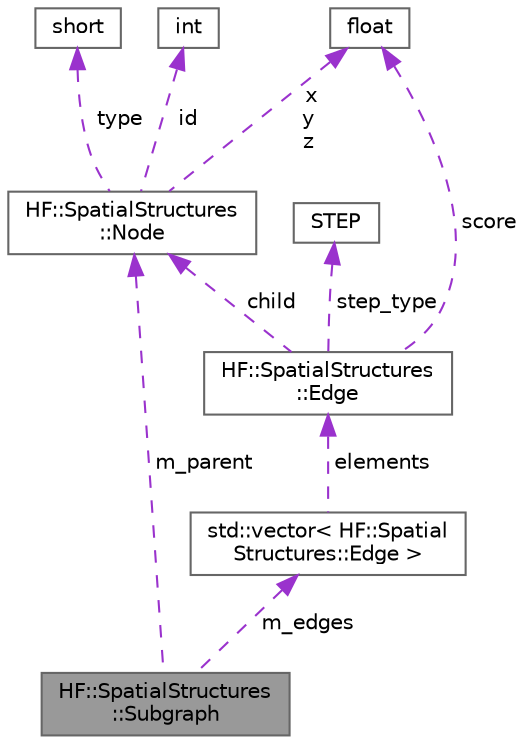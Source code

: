 digraph "HF::SpatialStructures::Subgraph"
{
 // LATEX_PDF_SIZE
  bgcolor="transparent";
  edge [fontname=Helvetica,fontsize=10,labelfontname=Helvetica,labelfontsize=10];
  node [fontname=Helvetica,fontsize=10,shape=box,height=0.2,width=0.4];
  Node1 [label="HF::SpatialStructures\l::Subgraph",height=0.2,width=0.4,color="gray40", fillcolor="grey60", style="filled", fontcolor="black",tooltip="A Subgraph consists of a parent Node m_parent and a container of Edge m_edges such that all Edge in m..."];
  Node2 -> Node1 [dir="back",color="darkorchid3",style="dashed",label=" m_parent" ];
  Node2 [label="HF::SpatialStructures\l::Node",height=0.2,width=0.4,color="gray40", fillcolor="white", style="filled",URL="$a02071.html",tooltip="A point in space with an ID."];
  Node3 -> Node2 [dir="back",color="darkorchid3",style="dashed",label=" x\ny\nz" ];
  Node3 [label="float",height=0.2,width=0.4,color="gray40", fillcolor="white", style="filled",tooltip=" "];
  Node4 -> Node2 [dir="back",color="darkorchid3",style="dashed",label=" type" ];
  Node4 [label="short",height=0.2,width=0.4,color="gray40", fillcolor="white", style="filled",tooltip=" "];
  Node5 -> Node2 [dir="back",color="darkorchid3",style="dashed",label=" id" ];
  Node5 [label="int",height=0.2,width=0.4,color="gray40", fillcolor="white", style="filled",tooltip=" "];
  Node6 -> Node1 [dir="back",color="darkorchid3",style="dashed",label=" m_edges" ];
  Node6 [label="std::vector\< HF::Spatial\lStructures::Edge \>",height=0.2,width=0.4,color="gray40", fillcolor="white", style="filled",tooltip=" "];
  Node7 -> Node6 [dir="back",color="darkorchid3",style="dashed",label=" elements" ];
  Node7 [label="HF::SpatialStructures\l::Edge",height=0.2,width=0.4,color="gray40", fillcolor="white", style="filled",URL="$a01527.html",tooltip="A connection to a child node."];
  Node2 -> Node7 [dir="back",color="darkorchid3",style="dashed",label=" child" ];
  Node8 -> Node7 [dir="back",color="darkorchid3",style="dashed",label=" step_type" ];
  Node8 [label="STEP",height=0.2,width=0.4,color="gray40", fillcolor="white", style="filled",tooltip=" "];
  Node3 -> Node7 [dir="back",color="darkorchid3",style="dashed",label=" score" ];
}
